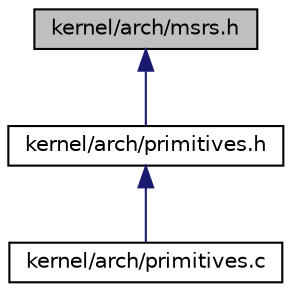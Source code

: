 digraph "kernel/arch/msrs.h"
{
 // LATEX_PDF_SIZE
  edge [fontname="Helvetica",fontsize="10",labelfontname="Helvetica",labelfontsize="10"];
  node [fontname="Helvetica",fontsize="10",shape=record];
  Node1 [label="kernel/arch/msrs.h",height=0.2,width=0.4,color="black", fillcolor="grey75", style="filled", fontcolor="black",tooltip=" "];
  Node1 -> Node2 [dir="back",color="midnightblue",fontsize="10",style="solid"];
  Node2 [label="kernel/arch/primitives.h",height=0.2,width=0.4,color="black", fillcolor="white", style="filled",URL="$primitives_8h.html",tooltip=" "];
  Node2 -> Node3 [dir="back",color="midnightblue",fontsize="10",style="solid"];
  Node3 [label="kernel/arch/primitives.c",height=0.2,width=0.4,color="black", fillcolor="white", style="filled",URL="$primitives_8c.html",tooltip=" "];
}
